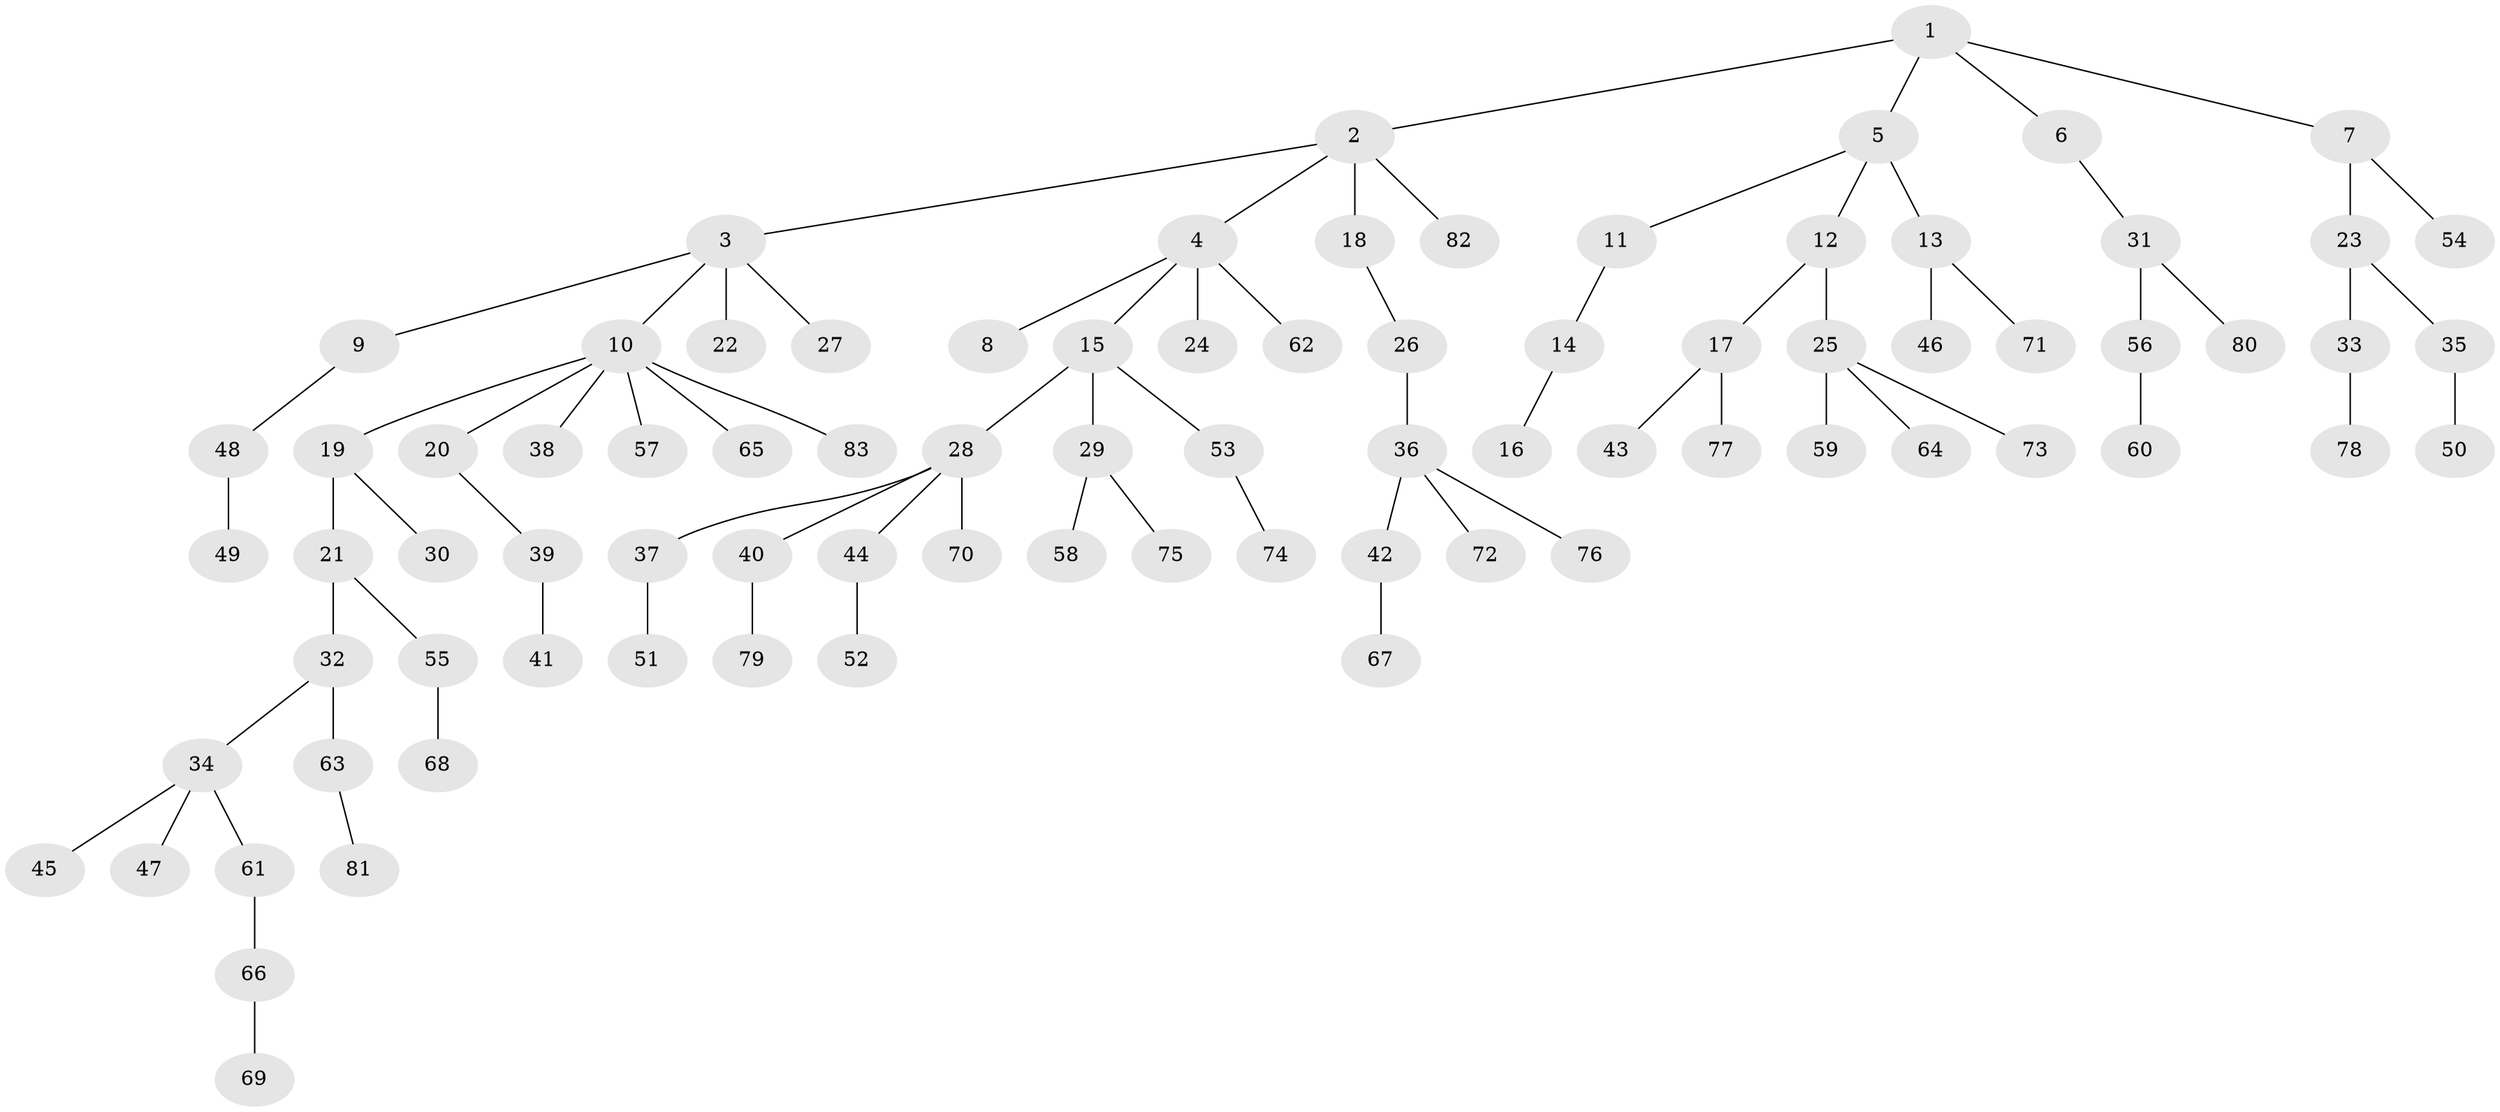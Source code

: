 // coarse degree distribution, {4: 0.125, 10: 0.017857142857142856, 3: 0.07142857142857142, 1: 0.6071428571428571, 2: 0.14285714285714285, 5: 0.03571428571428571}
// Generated by graph-tools (version 1.1) at 2025/42/03/06/25 10:42:02]
// undirected, 83 vertices, 82 edges
graph export_dot {
graph [start="1"]
  node [color=gray90,style=filled];
  1;
  2;
  3;
  4;
  5;
  6;
  7;
  8;
  9;
  10;
  11;
  12;
  13;
  14;
  15;
  16;
  17;
  18;
  19;
  20;
  21;
  22;
  23;
  24;
  25;
  26;
  27;
  28;
  29;
  30;
  31;
  32;
  33;
  34;
  35;
  36;
  37;
  38;
  39;
  40;
  41;
  42;
  43;
  44;
  45;
  46;
  47;
  48;
  49;
  50;
  51;
  52;
  53;
  54;
  55;
  56;
  57;
  58;
  59;
  60;
  61;
  62;
  63;
  64;
  65;
  66;
  67;
  68;
  69;
  70;
  71;
  72;
  73;
  74;
  75;
  76;
  77;
  78;
  79;
  80;
  81;
  82;
  83;
  1 -- 2;
  1 -- 5;
  1 -- 6;
  1 -- 7;
  2 -- 3;
  2 -- 4;
  2 -- 18;
  2 -- 82;
  3 -- 9;
  3 -- 10;
  3 -- 22;
  3 -- 27;
  4 -- 8;
  4 -- 15;
  4 -- 24;
  4 -- 62;
  5 -- 11;
  5 -- 12;
  5 -- 13;
  6 -- 31;
  7 -- 23;
  7 -- 54;
  9 -- 48;
  10 -- 19;
  10 -- 20;
  10 -- 38;
  10 -- 57;
  10 -- 65;
  10 -- 83;
  11 -- 14;
  12 -- 17;
  12 -- 25;
  13 -- 46;
  13 -- 71;
  14 -- 16;
  15 -- 28;
  15 -- 29;
  15 -- 53;
  17 -- 43;
  17 -- 77;
  18 -- 26;
  19 -- 21;
  19 -- 30;
  20 -- 39;
  21 -- 32;
  21 -- 55;
  23 -- 33;
  23 -- 35;
  25 -- 59;
  25 -- 64;
  25 -- 73;
  26 -- 36;
  28 -- 37;
  28 -- 40;
  28 -- 44;
  28 -- 70;
  29 -- 58;
  29 -- 75;
  31 -- 56;
  31 -- 80;
  32 -- 34;
  32 -- 63;
  33 -- 78;
  34 -- 45;
  34 -- 47;
  34 -- 61;
  35 -- 50;
  36 -- 42;
  36 -- 72;
  36 -- 76;
  37 -- 51;
  39 -- 41;
  40 -- 79;
  42 -- 67;
  44 -- 52;
  48 -- 49;
  53 -- 74;
  55 -- 68;
  56 -- 60;
  61 -- 66;
  63 -- 81;
  66 -- 69;
}
